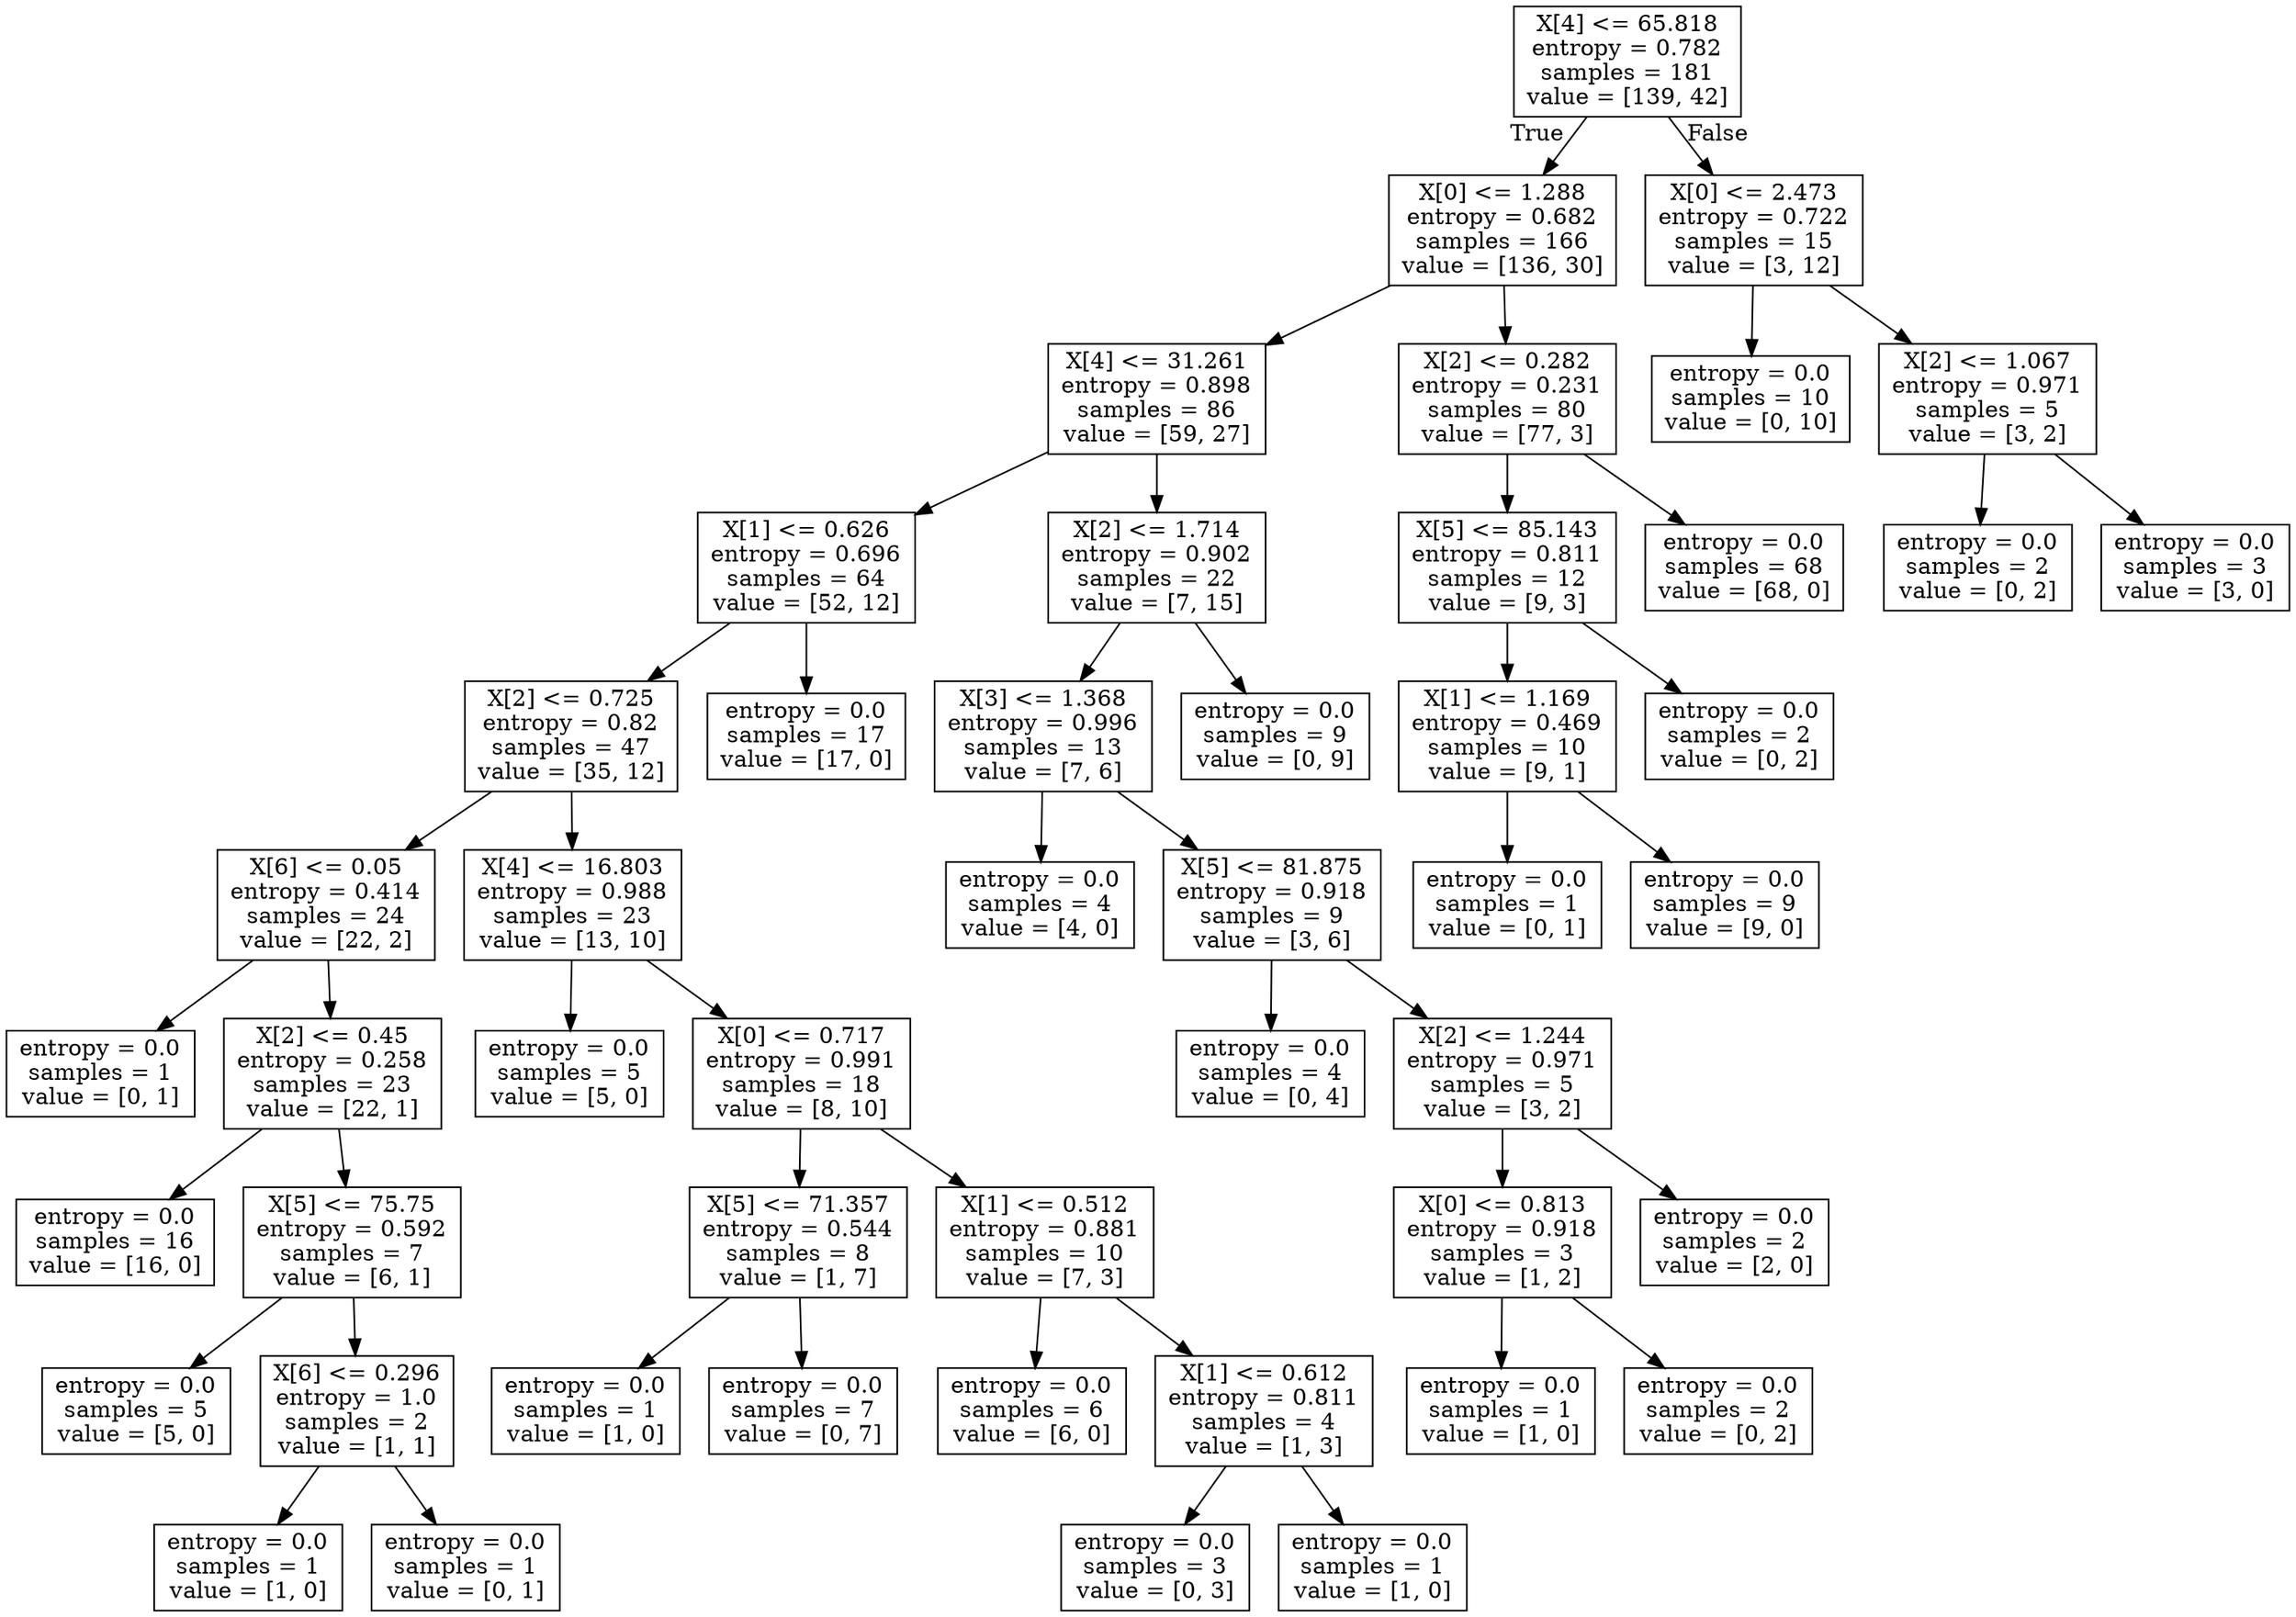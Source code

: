 digraph Tree {
node [shape=box] ;
0 [label="X[4] <= 65.818\nentropy = 0.782\nsamples = 181\nvalue = [139, 42]"] ;
1 [label="X[0] <= 1.288\nentropy = 0.682\nsamples = 166\nvalue = [136, 30]"] ;
0 -> 1 [labeldistance=2.5, labelangle=45, headlabel="True"] ;
2 [label="X[4] <= 31.261\nentropy = 0.898\nsamples = 86\nvalue = [59, 27]"] ;
1 -> 2 ;
3 [label="X[1] <= 0.626\nentropy = 0.696\nsamples = 64\nvalue = [52, 12]"] ;
2 -> 3 ;
4 [label="X[2] <= 0.725\nentropy = 0.82\nsamples = 47\nvalue = [35, 12]"] ;
3 -> 4 ;
5 [label="X[6] <= 0.05\nentropy = 0.414\nsamples = 24\nvalue = [22, 2]"] ;
4 -> 5 ;
6 [label="entropy = 0.0\nsamples = 1\nvalue = [0, 1]"] ;
5 -> 6 ;
7 [label="X[2] <= 0.45\nentropy = 0.258\nsamples = 23\nvalue = [22, 1]"] ;
5 -> 7 ;
8 [label="entropy = 0.0\nsamples = 16\nvalue = [16, 0]"] ;
7 -> 8 ;
9 [label="X[5] <= 75.75\nentropy = 0.592\nsamples = 7\nvalue = [6, 1]"] ;
7 -> 9 ;
10 [label="entropy = 0.0\nsamples = 5\nvalue = [5, 0]"] ;
9 -> 10 ;
11 [label="X[6] <= 0.296\nentropy = 1.0\nsamples = 2\nvalue = [1, 1]"] ;
9 -> 11 ;
12 [label="entropy = 0.0\nsamples = 1\nvalue = [1, 0]"] ;
11 -> 12 ;
13 [label="entropy = 0.0\nsamples = 1\nvalue = [0, 1]"] ;
11 -> 13 ;
14 [label="X[4] <= 16.803\nentropy = 0.988\nsamples = 23\nvalue = [13, 10]"] ;
4 -> 14 ;
15 [label="entropy = 0.0\nsamples = 5\nvalue = [5, 0]"] ;
14 -> 15 ;
16 [label="X[0] <= 0.717\nentropy = 0.991\nsamples = 18\nvalue = [8, 10]"] ;
14 -> 16 ;
17 [label="X[5] <= 71.357\nentropy = 0.544\nsamples = 8\nvalue = [1, 7]"] ;
16 -> 17 ;
18 [label="entropy = 0.0\nsamples = 1\nvalue = [1, 0]"] ;
17 -> 18 ;
19 [label="entropy = 0.0\nsamples = 7\nvalue = [0, 7]"] ;
17 -> 19 ;
20 [label="X[1] <= 0.512\nentropy = 0.881\nsamples = 10\nvalue = [7, 3]"] ;
16 -> 20 ;
21 [label="entropy = 0.0\nsamples = 6\nvalue = [6, 0]"] ;
20 -> 21 ;
22 [label="X[1] <= 0.612\nentropy = 0.811\nsamples = 4\nvalue = [1, 3]"] ;
20 -> 22 ;
23 [label="entropy = 0.0\nsamples = 3\nvalue = [0, 3]"] ;
22 -> 23 ;
24 [label="entropy = 0.0\nsamples = 1\nvalue = [1, 0]"] ;
22 -> 24 ;
25 [label="entropy = 0.0\nsamples = 17\nvalue = [17, 0]"] ;
3 -> 25 ;
26 [label="X[2] <= 1.714\nentropy = 0.902\nsamples = 22\nvalue = [7, 15]"] ;
2 -> 26 ;
27 [label="X[3] <= 1.368\nentropy = 0.996\nsamples = 13\nvalue = [7, 6]"] ;
26 -> 27 ;
28 [label="entropy = 0.0\nsamples = 4\nvalue = [4, 0]"] ;
27 -> 28 ;
29 [label="X[5] <= 81.875\nentropy = 0.918\nsamples = 9\nvalue = [3, 6]"] ;
27 -> 29 ;
30 [label="entropy = 0.0\nsamples = 4\nvalue = [0, 4]"] ;
29 -> 30 ;
31 [label="X[2] <= 1.244\nentropy = 0.971\nsamples = 5\nvalue = [3, 2]"] ;
29 -> 31 ;
32 [label="X[0] <= 0.813\nentropy = 0.918\nsamples = 3\nvalue = [1, 2]"] ;
31 -> 32 ;
33 [label="entropy = 0.0\nsamples = 1\nvalue = [1, 0]"] ;
32 -> 33 ;
34 [label="entropy = 0.0\nsamples = 2\nvalue = [0, 2]"] ;
32 -> 34 ;
35 [label="entropy = 0.0\nsamples = 2\nvalue = [2, 0]"] ;
31 -> 35 ;
36 [label="entropy = 0.0\nsamples = 9\nvalue = [0, 9]"] ;
26 -> 36 ;
37 [label="X[2] <= 0.282\nentropy = 0.231\nsamples = 80\nvalue = [77, 3]"] ;
1 -> 37 ;
38 [label="X[5] <= 85.143\nentropy = 0.811\nsamples = 12\nvalue = [9, 3]"] ;
37 -> 38 ;
39 [label="X[1] <= 1.169\nentropy = 0.469\nsamples = 10\nvalue = [9, 1]"] ;
38 -> 39 ;
40 [label="entropy = 0.0\nsamples = 1\nvalue = [0, 1]"] ;
39 -> 40 ;
41 [label="entropy = 0.0\nsamples = 9\nvalue = [9, 0]"] ;
39 -> 41 ;
42 [label="entropy = 0.0\nsamples = 2\nvalue = [0, 2]"] ;
38 -> 42 ;
43 [label="entropy = 0.0\nsamples = 68\nvalue = [68, 0]"] ;
37 -> 43 ;
44 [label="X[0] <= 2.473\nentropy = 0.722\nsamples = 15\nvalue = [3, 12]"] ;
0 -> 44 [labeldistance=2.5, labelangle=-45, headlabel="False"] ;
45 [label="entropy = 0.0\nsamples = 10\nvalue = [0, 10]"] ;
44 -> 45 ;
46 [label="X[2] <= 1.067\nentropy = 0.971\nsamples = 5\nvalue = [3, 2]"] ;
44 -> 46 ;
47 [label="entropy = 0.0\nsamples = 2\nvalue = [0, 2]"] ;
46 -> 47 ;
48 [label="entropy = 0.0\nsamples = 3\nvalue = [3, 0]"] ;
46 -> 48 ;
}